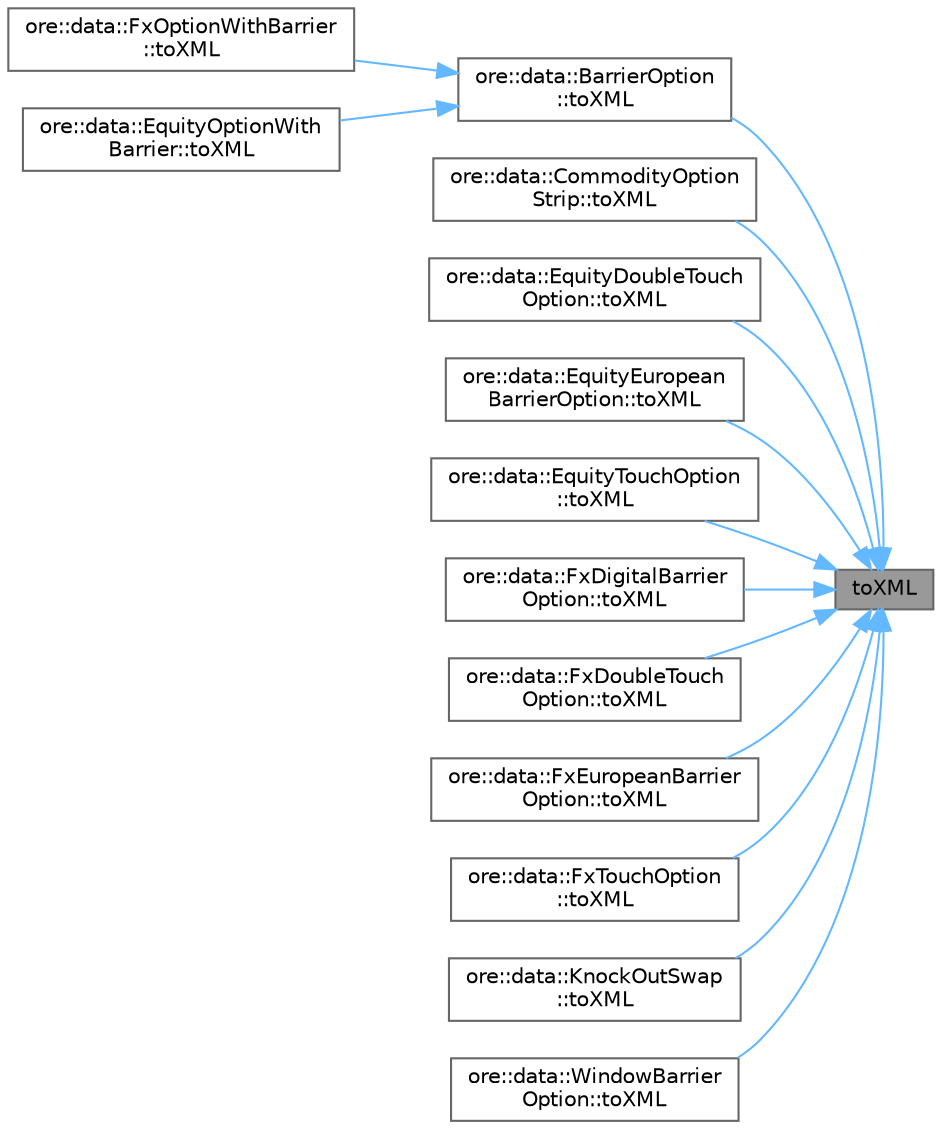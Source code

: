 digraph "toXML"
{
 // INTERACTIVE_SVG=YES
 // LATEX_PDF_SIZE
  bgcolor="transparent";
  edge [fontname=Helvetica,fontsize=10,labelfontname=Helvetica,labelfontsize=10];
  node [fontname=Helvetica,fontsize=10,shape=box,height=0.2,width=0.4];
  rankdir="RL";
  Node1 [label="toXML",height=0.2,width=0.4,color="gray40", fillcolor="grey60", style="filled", fontcolor="black",tooltip=" "];
  Node1 -> Node2 [dir="back",color="steelblue1",style="solid"];
  Node2 [label="ore::data::BarrierOption\l::toXML",height=0.2,width=0.4,color="grey40", fillcolor="white", style="filled",URL="$classore_1_1data_1_1_barrier_option.html#a98c77e5a9e18de0cd031a56f97459774",tooltip=" "];
  Node2 -> Node3 [dir="back",color="steelblue1",style="solid"];
  Node3 [label="ore::data::FxOptionWithBarrier\l::toXML",height=0.2,width=0.4,color="grey40", fillcolor="white", style="filled",URL="$classore_1_1data_1_1_fx_option_with_barrier.html#a5c10f5bd7e0435a01713935a199ad5ff",tooltip=" "];
  Node2 -> Node4 [dir="back",color="steelblue1",style="solid"];
  Node4 [label="ore::data::EquityOptionWith\lBarrier::toXML",height=0.2,width=0.4,color="grey40", fillcolor="white", style="filled",URL="$classore_1_1data_1_1_equity_option_with_barrier.html#a5c10f5bd7e0435a01713935a199ad5ff",tooltip=" "];
  Node1 -> Node5 [dir="back",color="steelblue1",style="solid"];
  Node5 [label="ore::data::CommodityOption\lStrip::toXML",height=0.2,width=0.4,color="grey40", fillcolor="white", style="filled",URL="$classore_1_1data_1_1_commodity_option_strip.html#a98c77e5a9e18de0cd031a56f97459774",tooltip=" "];
  Node1 -> Node6 [dir="back",color="steelblue1",style="solid"];
  Node6 [label="ore::data::EquityDoubleTouch\lOption::toXML",height=0.2,width=0.4,color="grey40", fillcolor="white", style="filled",URL="$classore_1_1data_1_1_equity_double_touch_option.html#a7efefb9270d6c4933e4c96de0771f17a",tooltip=" "];
  Node1 -> Node7 [dir="back",color="steelblue1",style="solid"];
  Node7 [label="ore::data::EquityEuropean\lBarrierOption::toXML",height=0.2,width=0.4,color="grey40", fillcolor="white", style="filled",URL="$classore_1_1data_1_1_equity_european_barrier_option.html#a7efefb9270d6c4933e4c96de0771f17a",tooltip=" "];
  Node1 -> Node8 [dir="back",color="steelblue1",style="solid"];
  Node8 [label="ore::data::EquityTouchOption\l::toXML",height=0.2,width=0.4,color="grey40", fillcolor="white", style="filled",URL="$classore_1_1data_1_1_equity_touch_option.html#a7efefb9270d6c4933e4c96de0771f17a",tooltip=" "];
  Node1 -> Node9 [dir="back",color="steelblue1",style="solid"];
  Node9 [label="ore::data::FxDigitalBarrier\lOption::toXML",height=0.2,width=0.4,color="grey40", fillcolor="white", style="filled",URL="$classore_1_1data_1_1_fx_digital_barrier_option.html#a7efefb9270d6c4933e4c96de0771f17a",tooltip=" "];
  Node1 -> Node10 [dir="back",color="steelblue1",style="solid"];
  Node10 [label="ore::data::FxDoubleTouch\lOption::toXML",height=0.2,width=0.4,color="grey40", fillcolor="white", style="filled",URL="$classore_1_1data_1_1_fx_double_touch_option.html#a7efefb9270d6c4933e4c96de0771f17a",tooltip=" "];
  Node1 -> Node11 [dir="back",color="steelblue1",style="solid"];
  Node11 [label="ore::data::FxEuropeanBarrier\lOption::toXML",height=0.2,width=0.4,color="grey40", fillcolor="white", style="filled",URL="$classore_1_1data_1_1_fx_european_barrier_option.html#a7efefb9270d6c4933e4c96de0771f17a",tooltip=" "];
  Node1 -> Node12 [dir="back",color="steelblue1",style="solid"];
  Node12 [label="ore::data::FxTouchOption\l::toXML",height=0.2,width=0.4,color="grey40", fillcolor="white", style="filled",URL="$classore_1_1data_1_1_fx_touch_option.html#a7efefb9270d6c4933e4c96de0771f17a",tooltip=" "];
  Node1 -> Node13 [dir="back",color="steelblue1",style="solid"];
  Node13 [label="ore::data::KnockOutSwap\l::toXML",height=0.2,width=0.4,color="grey40", fillcolor="white", style="filled",URL="$classore_1_1data_1_1_knock_out_swap.html#a7efefb9270d6c4933e4c96de0771f17a",tooltip=" "];
  Node1 -> Node14 [dir="back",color="steelblue1",style="solid"];
  Node14 [label="ore::data::WindowBarrier\lOption::toXML",height=0.2,width=0.4,color="grey40", fillcolor="white", style="filled",URL="$classore_1_1data_1_1_window_barrier_option.html#a7efefb9270d6c4933e4c96de0771f17a",tooltip=" "];
}
